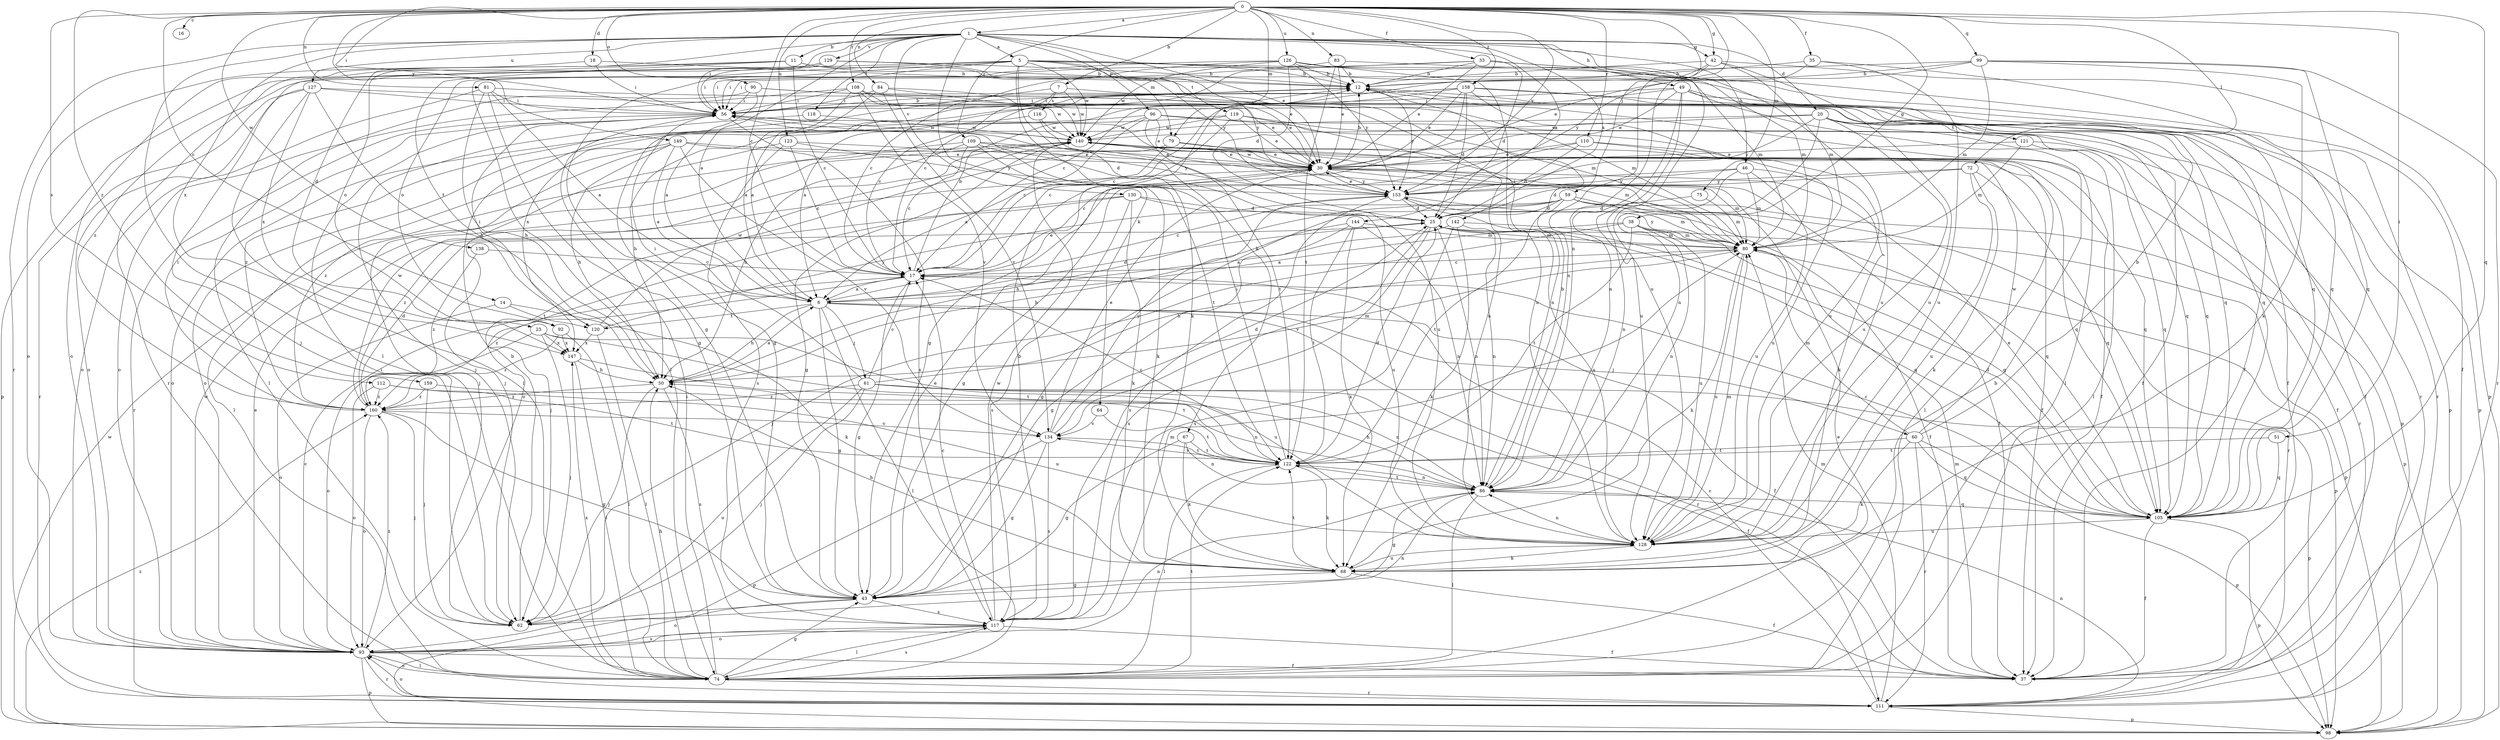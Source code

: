 strict digraph  {
0;
1;
5;
6;
7;
11;
12;
14;
16;
17;
18;
20;
23;
25;
30;
33;
35;
37;
38;
42;
43;
46;
49;
50;
51;
56;
59;
60;
61;
62;
64;
67;
68;
72;
74;
75;
79;
80;
81;
83;
84;
86;
90;
92;
93;
96;
98;
99;
105;
108;
109;
110;
111;
112;
116;
117;
118;
119;
120;
121;
122;
123;
126;
127;
128;
129;
130;
134;
138;
140;
142;
144;
147;
149;
153;
158;
159;
160;
0 -> 1  [label=a];
0 -> 7  [label=b];
0 -> 14  [label=c];
0 -> 16  [label=c];
0 -> 17  [label=c];
0 -> 18  [label=d];
0 -> 33  [label=f];
0 -> 35  [label=f];
0 -> 38  [label=g];
0 -> 42  [label=g];
0 -> 51  [label=i];
0 -> 56  [label=i];
0 -> 59  [label=j];
0 -> 72  [label=l];
0 -> 75  [label=m];
0 -> 79  [label=m];
0 -> 81  [label=n];
0 -> 83  [label=n];
0 -> 84  [label=n];
0 -> 86  [label=n];
0 -> 90  [label=o];
0 -> 99  [label=q];
0 -> 105  [label=q];
0 -> 108  [label=r];
0 -> 109  [label=r];
0 -> 110  [label=r];
0 -> 112  [label=s];
0 -> 123  [label=u];
0 -> 126  [label=u];
0 -> 138  [label=w];
0 -> 149  [label=y];
0 -> 153  [label=y];
0 -> 158  [label=z];
0 -> 159  [label=z];
1 -> 5  [label=a];
1 -> 6  [label=a];
1 -> 11  [label=b];
1 -> 20  [label=d];
1 -> 23  [label=d];
1 -> 30  [label=e];
1 -> 42  [label=g];
1 -> 46  [label=h];
1 -> 49  [label=h];
1 -> 56  [label=i];
1 -> 64  [label=k];
1 -> 74  [label=l];
1 -> 79  [label=m];
1 -> 96  [label=p];
1 -> 111  [label=r];
1 -> 118  [label=t];
1 -> 127  [label=u];
1 -> 128  [label=u];
1 -> 129  [label=v];
1 -> 130  [label=v];
1 -> 142  [label=x];
1 -> 144  [label=x];
1 -> 147  [label=x];
5 -> 12  [label=b];
5 -> 37  [label=f];
5 -> 43  [label=g];
5 -> 67  [label=k];
5 -> 68  [label=k];
5 -> 74  [label=l];
5 -> 92  [label=o];
5 -> 98  [label=p];
5 -> 105  [label=q];
5 -> 119  [label=t];
5 -> 140  [label=w];
5 -> 153  [label=y];
6 -> 25  [label=d];
6 -> 30  [label=e];
6 -> 37  [label=f];
6 -> 43  [label=g];
6 -> 50  [label=h];
6 -> 60  [label=j];
6 -> 61  [label=j];
6 -> 74  [label=l];
6 -> 111  [label=r];
6 -> 120  [label=t];
7 -> 17  [label=c];
7 -> 43  [label=g];
7 -> 80  [label=m];
7 -> 116  [label=s];
7 -> 140  [label=w];
11 -> 12  [label=b];
11 -> 17  [label=c];
11 -> 92  [label=o];
11 -> 93  [label=o];
11 -> 120  [label=t];
11 -> 153  [label=y];
12 -> 56  [label=i];
12 -> 111  [label=r];
12 -> 153  [label=y];
14 -> 68  [label=k];
14 -> 93  [label=o];
14 -> 120  [label=t];
17 -> 6  [label=a];
17 -> 12  [label=b];
17 -> 43  [label=g];
17 -> 160  [label=z];
18 -> 12  [label=b];
18 -> 56  [label=i];
18 -> 93  [label=o];
20 -> 37  [label=f];
20 -> 74  [label=l];
20 -> 86  [label=n];
20 -> 93  [label=o];
20 -> 105  [label=q];
20 -> 121  [label=t];
20 -> 128  [label=u];
20 -> 140  [label=w];
20 -> 153  [label=y];
23 -> 62  [label=j];
23 -> 93  [label=o];
23 -> 122  [label=t];
23 -> 128  [label=u];
23 -> 147  [label=x];
25 -> 80  [label=m];
25 -> 86  [label=n];
25 -> 98  [label=p];
25 -> 105  [label=q];
25 -> 117  [label=s];
25 -> 134  [label=v];
30 -> 12  [label=b];
30 -> 37  [label=f];
30 -> 80  [label=m];
30 -> 140  [label=w];
30 -> 153  [label=y];
33 -> 12  [label=b];
33 -> 17  [label=c];
33 -> 25  [label=d];
33 -> 30  [label=e];
33 -> 37  [label=f];
33 -> 128  [label=u];
33 -> 160  [label=z];
35 -> 12  [label=b];
35 -> 105  [label=q];
35 -> 128  [label=u];
35 -> 153  [label=y];
37 -> 80  [label=m];
38 -> 6  [label=a];
38 -> 62  [label=j];
38 -> 80  [label=m];
38 -> 86  [label=n];
38 -> 105  [label=q];
38 -> 122  [label=t];
38 -> 128  [label=u];
42 -> 12  [label=b];
42 -> 17  [label=c];
42 -> 80  [label=m];
42 -> 86  [label=n];
42 -> 98  [label=p];
42 -> 128  [label=u];
43 -> 30  [label=e];
43 -> 62  [label=j];
43 -> 93  [label=o];
43 -> 117  [label=s];
46 -> 43  [label=g];
46 -> 68  [label=k];
46 -> 80  [label=m];
46 -> 86  [label=n];
46 -> 128  [label=u];
46 -> 153  [label=y];
49 -> 30  [label=e];
49 -> 37  [label=f];
49 -> 56  [label=i];
49 -> 74  [label=l];
49 -> 86  [label=n];
49 -> 98  [label=p];
49 -> 128  [label=u];
49 -> 147  [label=x];
50 -> 6  [label=a];
50 -> 62  [label=j];
50 -> 117  [label=s];
50 -> 160  [label=z];
51 -> 105  [label=q];
51 -> 122  [label=t];
56 -> 12  [label=b];
56 -> 25  [label=d];
56 -> 111  [label=r];
56 -> 117  [label=s];
56 -> 140  [label=w];
59 -> 17  [label=c];
59 -> 25  [label=d];
59 -> 43  [label=g];
59 -> 50  [label=h];
59 -> 80  [label=m];
59 -> 98  [label=p];
59 -> 105  [label=q];
59 -> 111  [label=r];
59 -> 122  [label=t];
60 -> 12  [label=b];
60 -> 68  [label=k];
60 -> 80  [label=m];
60 -> 98  [label=p];
60 -> 105  [label=q];
60 -> 111  [label=r];
60 -> 122  [label=t];
60 -> 140  [label=w];
61 -> 17  [label=c];
61 -> 37  [label=f];
61 -> 56  [label=i];
61 -> 62  [label=j];
61 -> 80  [label=m];
61 -> 86  [label=n];
61 -> 93  [label=o];
61 -> 98  [label=p];
61 -> 160  [label=z];
62 -> 12  [label=b];
62 -> 56  [label=i];
62 -> 86  [label=n];
64 -> 122  [label=t];
64 -> 134  [label=v];
67 -> 43  [label=g];
67 -> 68  [label=k];
67 -> 86  [label=n];
67 -> 122  [label=t];
68 -> 37  [label=f];
68 -> 43  [label=g];
68 -> 50  [label=h];
68 -> 122  [label=t];
68 -> 128  [label=u];
72 -> 25  [label=d];
72 -> 68  [label=k];
72 -> 105  [label=q];
72 -> 128  [label=u];
72 -> 153  [label=y];
74 -> 12  [label=b];
74 -> 43  [label=g];
74 -> 50  [label=h];
74 -> 56  [label=i];
74 -> 80  [label=m];
74 -> 93  [label=o];
74 -> 111  [label=r];
74 -> 117  [label=s];
74 -> 122  [label=t];
74 -> 147  [label=x];
75 -> 25  [label=d];
75 -> 80  [label=m];
79 -> 6  [label=a];
79 -> 30  [label=e];
79 -> 93  [label=o];
79 -> 128  [label=u];
80 -> 17  [label=c];
80 -> 50  [label=h];
80 -> 56  [label=i];
80 -> 68  [label=k];
80 -> 98  [label=p];
80 -> 128  [label=u];
80 -> 153  [label=y];
81 -> 6  [label=a];
81 -> 43  [label=g];
81 -> 50  [label=h];
81 -> 56  [label=i];
81 -> 93  [label=o];
81 -> 105  [label=q];
83 -> 12  [label=b];
83 -> 30  [label=e];
83 -> 56  [label=i];
83 -> 80  [label=m];
83 -> 122  [label=t];
84 -> 6  [label=a];
84 -> 56  [label=i];
84 -> 80  [label=m];
84 -> 134  [label=v];
84 -> 140  [label=w];
86 -> 12  [label=b];
86 -> 43  [label=g];
86 -> 50  [label=h];
86 -> 74  [label=l];
86 -> 105  [label=q];
86 -> 122  [label=t];
90 -> 6  [label=a];
90 -> 37  [label=f];
90 -> 56  [label=i];
90 -> 74  [label=l];
90 -> 105  [label=q];
92 -> 74  [label=l];
92 -> 147  [label=x];
92 -> 160  [label=z];
93 -> 17  [label=c];
93 -> 30  [label=e];
93 -> 37  [label=f];
93 -> 74  [label=l];
93 -> 86  [label=n];
93 -> 98  [label=p];
93 -> 111  [label=r];
93 -> 117  [label=s];
93 -> 140  [label=w];
93 -> 160  [label=z];
96 -> 17  [label=c];
96 -> 30  [label=e];
96 -> 37  [label=f];
96 -> 98  [label=p];
96 -> 122  [label=t];
96 -> 140  [label=w];
96 -> 160  [label=z];
98 -> 140  [label=w];
98 -> 160  [label=z];
99 -> 12  [label=b];
99 -> 30  [label=e];
99 -> 56  [label=i];
99 -> 68  [label=k];
99 -> 80  [label=m];
99 -> 105  [label=q];
99 -> 111  [label=r];
105 -> 17  [label=c];
105 -> 25  [label=d];
105 -> 30  [label=e];
105 -> 37  [label=f];
105 -> 98  [label=p];
105 -> 128  [label=u];
108 -> 6  [label=a];
108 -> 30  [label=e];
108 -> 56  [label=i];
108 -> 93  [label=o];
108 -> 128  [label=u];
108 -> 134  [label=v];
108 -> 140  [label=w];
109 -> 17  [label=c];
109 -> 30  [label=e];
109 -> 50  [label=h];
109 -> 68  [label=k];
109 -> 122  [label=t];
109 -> 153  [label=y];
109 -> 160  [label=z];
110 -> 17  [label=c];
110 -> 25  [label=d];
110 -> 30  [label=e];
110 -> 37  [label=f];
110 -> 74  [label=l];
111 -> 17  [label=c];
111 -> 30  [label=e];
111 -> 86  [label=n];
111 -> 93  [label=o];
111 -> 98  [label=p];
112 -> 93  [label=o];
112 -> 122  [label=t];
112 -> 128  [label=u];
112 -> 160  [label=z];
116 -> 50  [label=h];
116 -> 128  [label=u];
116 -> 140  [label=w];
117 -> 12  [label=b];
117 -> 17  [label=c];
117 -> 37  [label=f];
117 -> 74  [label=l];
117 -> 80  [label=m];
117 -> 93  [label=o];
117 -> 140  [label=w];
118 -> 62  [label=j];
118 -> 140  [label=w];
119 -> 17  [label=c];
119 -> 30  [label=e];
119 -> 86  [label=n];
119 -> 93  [label=o];
119 -> 105  [label=q];
119 -> 140  [label=w];
120 -> 56  [label=i];
120 -> 74  [label=l];
120 -> 140  [label=w];
120 -> 147  [label=x];
120 -> 153  [label=y];
121 -> 30  [label=e];
121 -> 80  [label=m];
121 -> 105  [label=q];
121 -> 111  [label=r];
122 -> 17  [label=c];
122 -> 25  [label=d];
122 -> 56  [label=i];
122 -> 68  [label=k];
122 -> 74  [label=l];
122 -> 86  [label=n];
122 -> 134  [label=v];
123 -> 17  [label=c];
123 -> 30  [label=e];
123 -> 62  [label=j];
123 -> 117  [label=s];
123 -> 153  [label=y];
126 -> 12  [label=b];
126 -> 17  [label=c];
126 -> 25  [label=d];
126 -> 56  [label=i];
126 -> 80  [label=m];
126 -> 128  [label=u];
126 -> 140  [label=w];
126 -> 153  [label=y];
127 -> 30  [label=e];
127 -> 50  [label=h];
127 -> 56  [label=i];
127 -> 74  [label=l];
127 -> 93  [label=o];
127 -> 111  [label=r];
127 -> 147  [label=x];
128 -> 68  [label=k];
128 -> 80  [label=m];
128 -> 86  [label=n];
129 -> 12  [label=b];
129 -> 30  [label=e];
129 -> 56  [label=i];
129 -> 62  [label=j];
129 -> 111  [label=r];
130 -> 25  [label=d];
130 -> 62  [label=j];
130 -> 68  [label=k];
130 -> 117  [label=s];
130 -> 128  [label=u];
130 -> 160  [label=z];
134 -> 25  [label=d];
134 -> 30  [label=e];
134 -> 43  [label=g];
134 -> 98  [label=p];
134 -> 117  [label=s];
134 -> 122  [label=t];
134 -> 153  [label=y];
138 -> 17  [label=c];
138 -> 160  [label=z];
140 -> 30  [label=e];
140 -> 37  [label=f];
140 -> 43  [label=g];
140 -> 80  [label=m];
140 -> 105  [label=q];
142 -> 6  [label=a];
142 -> 68  [label=k];
142 -> 80  [label=m];
142 -> 86  [label=n];
142 -> 117  [label=s];
144 -> 43  [label=g];
144 -> 50  [label=h];
144 -> 68  [label=k];
144 -> 80  [label=m];
144 -> 86  [label=n];
144 -> 122  [label=t];
147 -> 50  [label=h];
147 -> 74  [label=l];
147 -> 122  [label=t];
149 -> 6  [label=a];
149 -> 30  [label=e];
149 -> 50  [label=h];
149 -> 62  [label=j];
149 -> 74  [label=l];
149 -> 105  [label=q];
149 -> 134  [label=v];
153 -> 25  [label=d];
153 -> 30  [label=e];
153 -> 37  [label=f];
153 -> 117  [label=s];
153 -> 128  [label=u];
158 -> 6  [label=a];
158 -> 17  [label=c];
158 -> 25  [label=d];
158 -> 30  [label=e];
158 -> 43  [label=g];
158 -> 56  [label=i];
158 -> 98  [label=p];
158 -> 111  [label=r];
158 -> 128  [label=u];
159 -> 62  [label=j];
159 -> 86  [label=n];
159 -> 160  [label=z];
160 -> 25  [label=d];
160 -> 43  [label=g];
160 -> 56  [label=i];
160 -> 62  [label=j];
160 -> 93  [label=o];
160 -> 134  [label=v];
160 -> 140  [label=w];
}
